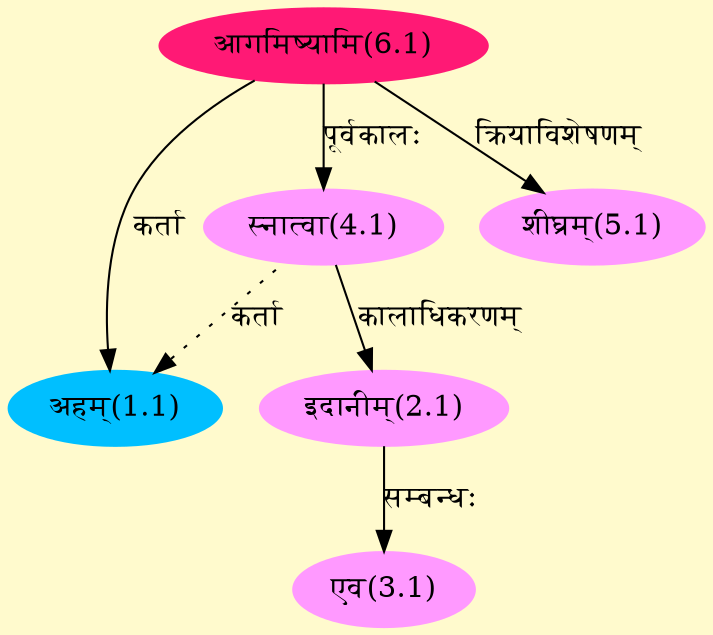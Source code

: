 digraph G{
rankdir=BT;
 compound=true;
 bgcolor="lemonchiffon1";
Node1_1 [style=filled, color="#00BFFF" label = "अहम्(1.1)"]
Node6_1 [style=filled, color="#FF1975" label = "आगमिष्यामि(6.1)"]
Node4_1 [style=filled, color="#FF99FF" label = "स्नात्वा(4.1)"]
Node2_1 [style=filled, color="#FF99FF" label = "इदानीम्(2.1)"]
Node3_1 [style=filled, color="#FF99FF" label = "एव(3.1)"]
Node5_1 [style=filled, color="#FF99FF" label = "शीघ्रम्(5.1)"]
/* Start of Relations section */

Node1_1 -> Node6_1 [  label="कर्ता"  dir="back" ]
Node1_1 -> Node4_1 [ style=dotted label="कर्ता"  dir="back" ]
Node2_1 -> Node4_1 [  label="कालाधिकरणम्"  dir="back" ]
Node3_1 -> Node2_1 [  label="सम्बन्धः"  dir="back" ]
Node4_1 -> Node6_1 [  label="पूर्वकालः"  dir="back" ]
Node5_1 -> Node6_1 [  label="क्रियाविशेषणम्"  dir="back" ]
}
